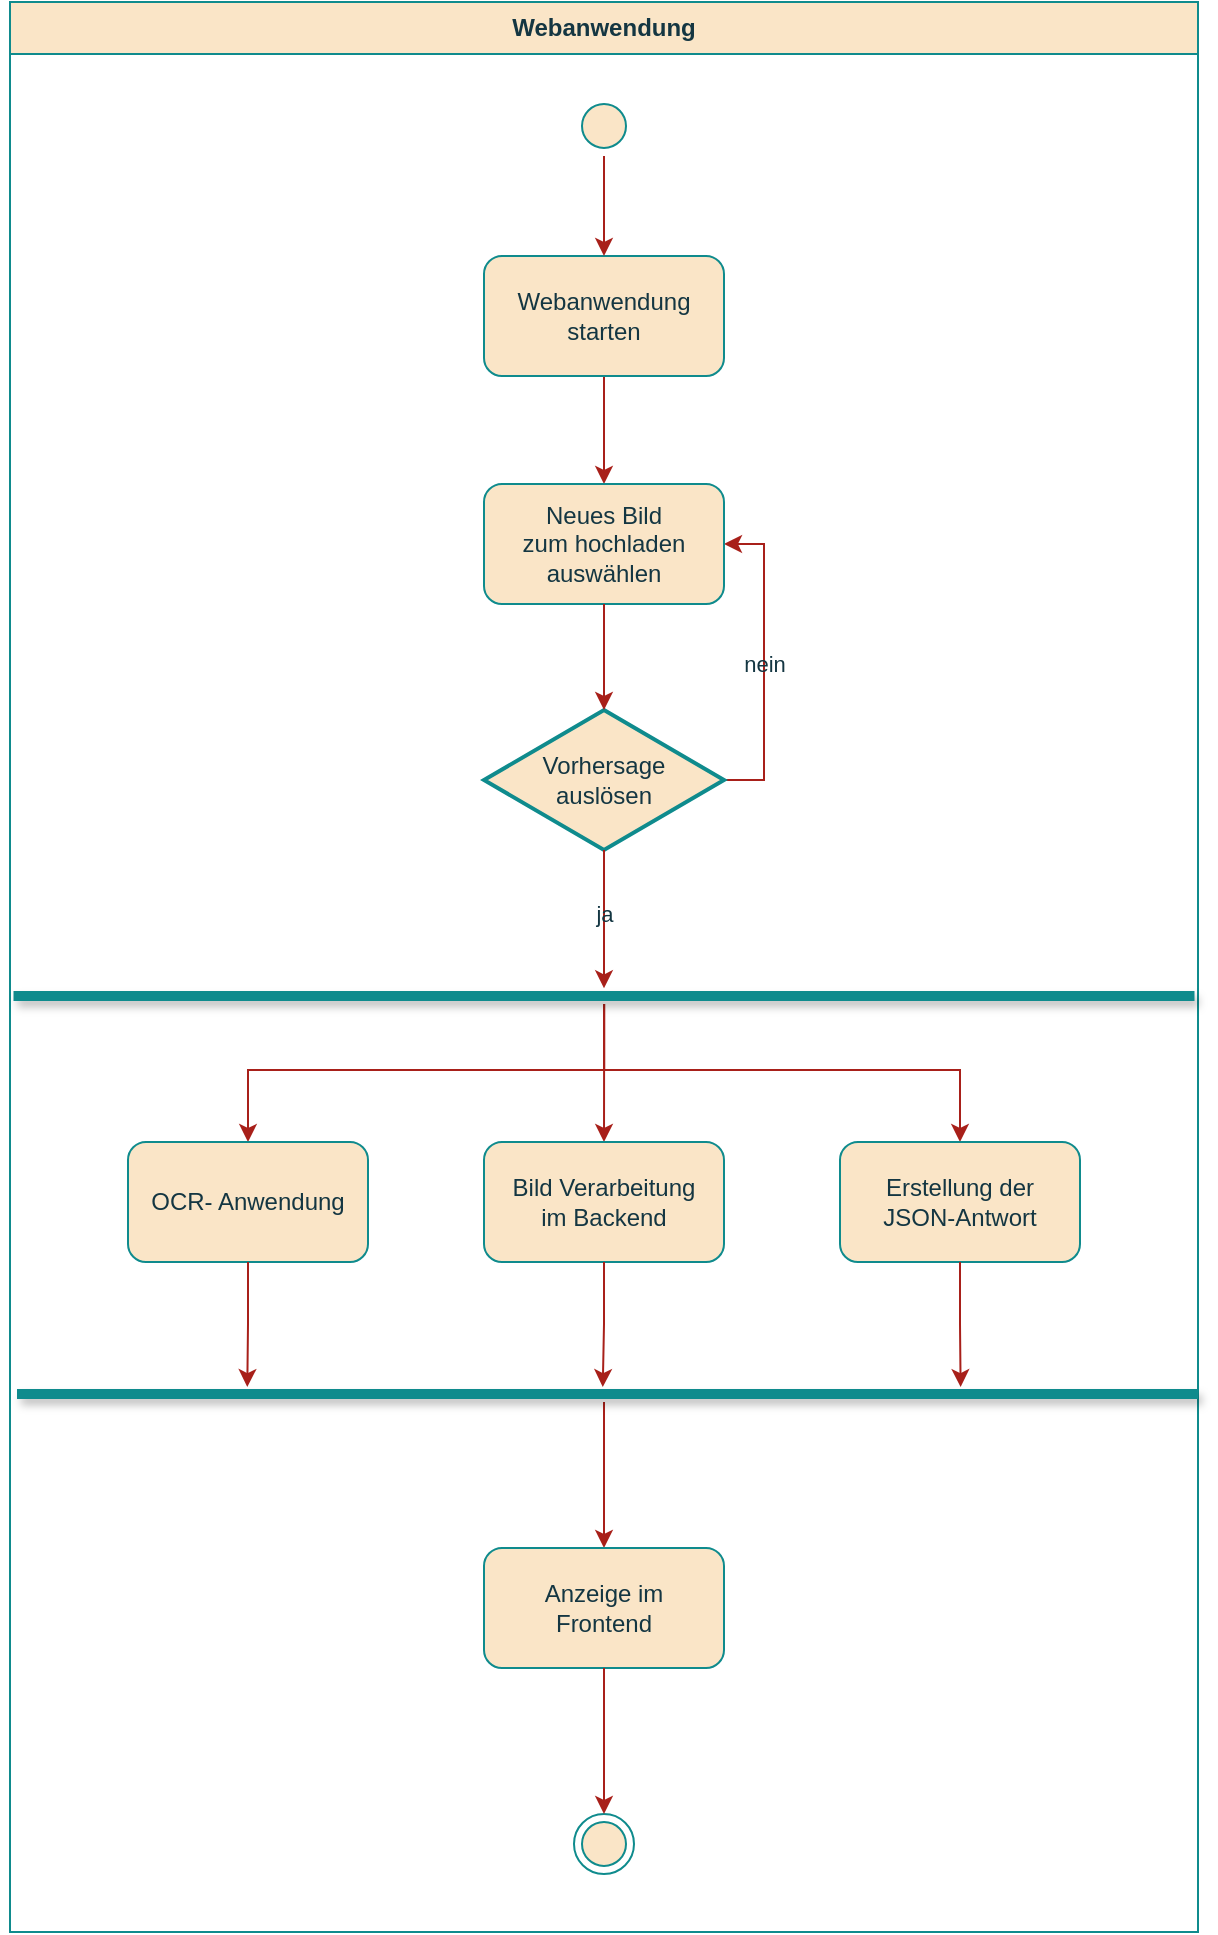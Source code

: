 <mxfile version="27.0.5">
  <diagram name="Seite-1" id="DFNLTvJq9VpUuVKCkXZx">
    <mxGraphModel dx="-384" dy="1880" grid="0" gridSize="10" guides="1" tooltips="1" connect="1" arrows="1" fold="1" page="0" pageScale="1" pageWidth="827" pageHeight="1169" background="#ffffff" math="0" shadow="0">
      <root>
        <mxCell id="0" />
        <mxCell id="1" parent="0" />
        <mxCell id="cxbMUShry3Oriru9tbwx-133" value="Webanwendung" style="swimlane;whiteSpace=wrap;labelBackgroundColor=none;fillColor=#FAE5C7;strokeColor=#0F8B8D;startSize=26;fontColor=#143642;" parent="1" vertex="1">
          <mxGeometry x="1904" y="-923" width="594" height="965" as="geometry" />
        </mxCell>
        <mxCell id="cxbMUShry3Oriru9tbwx-134" value="" style="ellipse;html=1;shape=endState;fillColor=#FAE5C7;strokeColor=#0F8B8D;fontColor=#143642;labelBackgroundColor=none;" parent="cxbMUShry3Oriru9tbwx-133" vertex="1">
          <mxGeometry x="282" y="906" width="30" height="30" as="geometry" />
        </mxCell>
        <mxCell id="cxbMUShry3Oriru9tbwx-135" style="edgeStyle=orthogonalEdgeStyle;rounded=0;orthogonalLoop=1;jettySize=auto;html=1;entryX=0.5;entryY=0;entryDx=0;entryDy=0;labelBackgroundColor=none;strokeColor=#A8201A;fontColor=default;" parent="cxbMUShry3Oriru9tbwx-133" source="cxbMUShry3Oriru9tbwx-136" target="cxbMUShry3Oriru9tbwx-158" edge="1">
          <mxGeometry relative="1" as="geometry">
            <mxPoint x="295.048" y="201" as="targetPoint" />
          </mxGeometry>
        </mxCell>
        <mxCell id="cxbMUShry3Oriru9tbwx-136" value="Webanwendung&lt;div&gt;starten&lt;/div&gt;" style="rounded=1;whiteSpace=wrap;html=1;labelBackgroundColor=none;fillColor=#FAE5C7;strokeColor=#0F8B8D;fontColor=#143642;" parent="cxbMUShry3Oriru9tbwx-133" vertex="1">
          <mxGeometry x="237" y="127" width="120" height="60" as="geometry" />
        </mxCell>
        <mxCell id="cxbMUShry3Oriru9tbwx-137" style="edgeStyle=orthogonalEdgeStyle;rounded=0;orthogonalLoop=1;jettySize=auto;html=1;labelBackgroundColor=none;strokeColor=#A8201A;fontColor=default;" parent="cxbMUShry3Oriru9tbwx-133" edge="1">
          <mxGeometry relative="1" as="geometry">
            <mxPoint x="295.048" y="240" as="sourcePoint" />
          </mxGeometry>
        </mxCell>
        <mxCell id="cxbMUShry3Oriru9tbwx-139" style="edgeStyle=orthogonalEdgeStyle;rounded=0;orthogonalLoop=1;jettySize=auto;html=1;strokeColor=#A8201A;fontColor=default;fillColor=#FAE5C7;labelBackgroundColor=none;" parent="cxbMUShry3Oriru9tbwx-133" source="cxbMUShry3Oriru9tbwx-140" target="cxbMUShry3Oriru9tbwx-136" edge="1">
          <mxGeometry relative="1" as="geometry" />
        </mxCell>
        <mxCell id="cxbMUShry3Oriru9tbwx-140" value="" style="ellipse;html=1;shape=startState;fillColor=#FAE5C7;strokeColor=#0F8B8D;fontColor=#143642;labelBackgroundColor=none;" parent="cxbMUShry3Oriru9tbwx-133" vertex="1">
          <mxGeometry x="282" y="47" width="30" height="30" as="geometry" />
        </mxCell>
        <mxCell id="cxbMUShry3Oriru9tbwx-141" style="edgeStyle=orthogonalEdgeStyle;rounded=0;orthogonalLoop=1;jettySize=auto;html=1;labelBackgroundColor=none;strokeColor=#A8201A;fontColor=default;" parent="cxbMUShry3Oriru9tbwx-133" edge="1">
          <mxGeometry relative="1" as="geometry">
            <mxPoint x="295.048" y="400" as="sourcePoint" />
          </mxGeometry>
        </mxCell>
        <mxCell id="cxbMUShry3Oriru9tbwx-145" style="edgeStyle=orthogonalEdgeStyle;rounded=0;orthogonalLoop=1;jettySize=auto;html=1;labelBackgroundColor=none;strokeColor=#A8201A;fontColor=default;" parent="cxbMUShry3Oriru9tbwx-133" edge="1">
          <mxGeometry relative="1" as="geometry">
            <mxPoint x="295.048" y="320" as="sourcePoint" />
          </mxGeometry>
        </mxCell>
        <mxCell id="cxbMUShry3Oriru9tbwx-185" style="edgeStyle=orthogonalEdgeStyle;rounded=0;orthogonalLoop=1;jettySize=auto;html=1;entryX=1;entryY=0.5;entryDx=0;entryDy=0;labelBackgroundColor=none;strokeColor=#A8201A;fontColor=default;" parent="cxbMUShry3Oriru9tbwx-133" source="cxbMUShry3Oriru9tbwx-151" target="cxbMUShry3Oriru9tbwx-158" edge="1">
          <mxGeometry relative="1" as="geometry">
            <Array as="points">
              <mxPoint x="377" y="389" />
              <mxPoint x="377" y="271" />
            </Array>
          </mxGeometry>
        </mxCell>
        <mxCell id="cxbMUShry3Oriru9tbwx-186" value="nein" style="edgeLabel;html=1;align=center;verticalAlign=middle;resizable=0;points=[];labelBackgroundColor=none;fontColor=#143642;" parent="cxbMUShry3Oriru9tbwx-185" vertex="1" connectable="0">
          <mxGeometry x="-0.006" relative="1" as="geometry">
            <mxPoint as="offset" />
          </mxGeometry>
        </mxCell>
        <mxCell id="cxbMUShry3Oriru9tbwx-151" value="Vorhersage&lt;div&gt;auslösen&lt;/div&gt;" style="strokeWidth=2;html=1;shape=mxgraph.flowchart.decision;whiteSpace=wrap;strokeColor=#0F8B8D;fontColor=#143642;fillColor=#FAE5C7;labelBackgroundColor=none;" parent="cxbMUShry3Oriru9tbwx-133" vertex="1">
          <mxGeometry x="237" y="354" width="120" height="70" as="geometry" />
        </mxCell>
        <mxCell id="cxbMUShry3Oriru9tbwx-158" value="Neues Bild&lt;div&gt;zum&amp;nbsp;&lt;span style=&quot;background-color: transparent; color: light-dark(rgb(20, 54, 66), rgb(173, 202, 213));&quot;&gt;hochladen&lt;/span&gt;&lt;div&gt;&lt;div&gt;auswählen&lt;/div&gt;&lt;/div&gt;&lt;/div&gt;" style="rounded=1;whiteSpace=wrap;html=1;labelBackgroundColor=none;fillColor=#FAE5C7;strokeColor=#0F8B8D;fontColor=#143642;" parent="cxbMUShry3Oriru9tbwx-133" vertex="1">
          <mxGeometry x="237" y="241" width="120" height="60" as="geometry" />
        </mxCell>
        <mxCell id="cxbMUShry3Oriru9tbwx-161" style="edgeStyle=orthogonalEdgeStyle;rounded=0;orthogonalLoop=1;jettySize=auto;html=1;entryX=0.5;entryY=0;entryDx=0;entryDy=0;entryPerimeter=0;labelBackgroundColor=none;strokeColor=#A8201A;fontColor=default;" parent="cxbMUShry3Oriru9tbwx-133" source="cxbMUShry3Oriru9tbwx-158" target="cxbMUShry3Oriru9tbwx-151" edge="1">
          <mxGeometry relative="1" as="geometry" />
        </mxCell>
        <mxCell id="cxbMUShry3Oriru9tbwx-168" style="edgeStyle=orthogonalEdgeStyle;rounded=0;orthogonalLoop=1;jettySize=auto;html=1;entryX=0.5;entryY=0;entryDx=0;entryDy=0;labelBackgroundColor=none;strokeColor=#A8201A;fontColor=default;" parent="cxbMUShry3Oriru9tbwx-133" source="cxbMUShry3Oriru9tbwx-164" target="cxbMUShry3Oriru9tbwx-167" edge="1">
          <mxGeometry relative="1" as="geometry">
            <Array as="points">
              <mxPoint x="297" y="534" />
              <mxPoint x="475" y="534" />
            </Array>
          </mxGeometry>
        </mxCell>
        <mxCell id="cxbMUShry3Oriru9tbwx-169" style="edgeStyle=orthogonalEdgeStyle;rounded=0;orthogonalLoop=1;jettySize=auto;html=1;entryX=0.5;entryY=0;entryDx=0;entryDy=0;labelBackgroundColor=none;strokeColor=#A8201A;fontColor=default;" parent="cxbMUShry3Oriru9tbwx-133" source="cxbMUShry3Oriru9tbwx-164" target="cxbMUShry3Oriru9tbwx-166" edge="1">
          <mxGeometry relative="1" as="geometry">
            <Array as="points">
              <mxPoint x="297" y="534" />
              <mxPoint x="119" y="534" />
            </Array>
          </mxGeometry>
        </mxCell>
        <mxCell id="cxbMUShry3Oriru9tbwx-170" style="edgeStyle=orthogonalEdgeStyle;rounded=0;orthogonalLoop=1;jettySize=auto;html=1;entryX=0.5;entryY=0;entryDx=0;entryDy=0;labelBackgroundColor=none;strokeColor=#A8201A;fontColor=default;" parent="cxbMUShry3Oriru9tbwx-133" source="cxbMUShry3Oriru9tbwx-164" target="cxbMUShry3Oriru9tbwx-165" edge="1">
          <mxGeometry relative="1" as="geometry">
            <Array as="points">
              <mxPoint x="297" y="528" />
              <mxPoint x="297" y="528" />
            </Array>
          </mxGeometry>
        </mxCell>
        <mxCell id="cxbMUShry3Oriru9tbwx-164" value="" style="line;strokeWidth=5;fillColor=#FAE5C7;align=left;verticalAlign=middle;spacingTop=-1;spacingLeft=3;spacingRight=3;rotatable=0;labelPosition=right;points=[];portConstraint=eastwest;strokeColor=#0F8B8D;fontColor=#143642;shadow=1;labelBackgroundColor=none;" parent="cxbMUShry3Oriru9tbwx-133" vertex="1">
          <mxGeometry x="1.75" y="493" width="590.5" height="8" as="geometry" />
        </mxCell>
        <mxCell id="cxbMUShry3Oriru9tbwx-165" value="Bild Verarbeitung&lt;div&gt;im Backend&lt;/div&gt;" style="rounded=1;whiteSpace=wrap;html=1;labelBackgroundColor=none;fillColor=#FAE5C7;strokeColor=#0F8B8D;fontColor=#143642;" parent="cxbMUShry3Oriru9tbwx-133" vertex="1">
          <mxGeometry x="237" y="570" width="120" height="60" as="geometry" />
        </mxCell>
        <mxCell id="cxbMUShry3Oriru9tbwx-166" value="OCR- Anwendung" style="rounded=1;whiteSpace=wrap;html=1;labelBackgroundColor=none;fillColor=#FAE5C7;strokeColor=#0F8B8D;fontColor=#143642;" parent="cxbMUShry3Oriru9tbwx-133" vertex="1">
          <mxGeometry x="59" y="570" width="120" height="60" as="geometry" />
        </mxCell>
        <mxCell id="cxbMUShry3Oriru9tbwx-167" value="Erstellung der&lt;div&gt;JSON-Antwort&lt;/div&gt;" style="rounded=1;whiteSpace=wrap;html=1;strokeColor=#0F8B8D;fontColor=#143642;fillColor=#FAE5C7;labelBackgroundColor=none;" parent="cxbMUShry3Oriru9tbwx-133" vertex="1">
          <mxGeometry x="415" y="570" width="120" height="60" as="geometry" />
        </mxCell>
        <mxCell id="cxbMUShry3Oriru9tbwx-171" style="edgeStyle=orthogonalEdgeStyle;rounded=0;orthogonalLoop=1;jettySize=auto;html=1;entryX=0.5;entryY=0.018;entryDx=0;entryDy=0;entryPerimeter=0;labelBackgroundColor=none;strokeColor=#A8201A;fontColor=default;" parent="cxbMUShry3Oriru9tbwx-133" source="cxbMUShry3Oriru9tbwx-151" target="cxbMUShry3Oriru9tbwx-164" edge="1">
          <mxGeometry relative="1" as="geometry" />
        </mxCell>
        <mxCell id="cxbMUShry3Oriru9tbwx-184" value="ja" style="edgeLabel;html=1;align=center;verticalAlign=middle;resizable=0;points=[];labelBackgroundColor=none;fontColor=#143642;" parent="cxbMUShry3Oriru9tbwx-171" vertex="1" connectable="0">
          <mxGeometry x="-0.096" relative="1" as="geometry">
            <mxPoint as="offset" />
          </mxGeometry>
        </mxCell>
        <mxCell id="cxbMUShry3Oriru9tbwx-174" style="edgeStyle=orthogonalEdgeStyle;rounded=0;orthogonalLoop=1;jettySize=auto;html=1;entryX=0.5;entryY=0;entryDx=0;entryDy=0;strokeColor=#A8201A;labelBackgroundColor=none;fontColor=default;" parent="cxbMUShry3Oriru9tbwx-133" source="cxbMUShry3Oriru9tbwx-172" target="cxbMUShry3Oriru9tbwx-175" edge="1">
          <mxGeometry relative="1" as="geometry">
            <Array as="points">
              <mxPoint x="297" y="726" />
            </Array>
          </mxGeometry>
        </mxCell>
        <mxCell id="cxbMUShry3Oriru9tbwx-172" value="" style="line;strokeWidth=5;fillColor=#FAE5C7;align=left;verticalAlign=middle;spacingTop=-1;spacingLeft=3;spacingRight=3;rotatable=0;labelPosition=right;points=[];portConstraint=eastwest;strokeColor=#0F8B8D;fontColor=#143642;shadow=1;labelBackgroundColor=none;" parent="cxbMUShry3Oriru9tbwx-133" vertex="1">
          <mxGeometry x="3.5" y="692" width="590.5" height="8" as="geometry" />
        </mxCell>
        <mxCell id="cxbMUShry3Oriru9tbwx-175" value="Anzeige im&lt;div&gt;Frontend&lt;/div&gt;" style="rounded=1;whiteSpace=wrap;html=1;strokeColor=#0F8B8D;fontColor=#143642;fillColor=#FAE5C7;labelBackgroundColor=none;" parent="cxbMUShry3Oriru9tbwx-133" vertex="1">
          <mxGeometry x="237" y="773" width="120" height="60" as="geometry" />
        </mxCell>
        <mxCell id="cxbMUShry3Oriru9tbwx-176" style="edgeStyle=orthogonalEdgeStyle;rounded=0;orthogonalLoop=1;jettySize=auto;html=1;entryX=0.5;entryY=0;entryDx=0;entryDy=0;strokeColor=#A8201A;exitX=0.5;exitY=1;exitDx=0;exitDy=0;labelBackgroundColor=none;fontColor=default;" parent="cxbMUShry3Oriru9tbwx-133" source="cxbMUShry3Oriru9tbwx-175" target="cxbMUShry3Oriru9tbwx-134" edge="1">
          <mxGeometry relative="1" as="geometry">
            <mxPoint x="296.66" y="844" as="sourcePoint" />
            <mxPoint x="296.66" y="917" as="targetPoint" />
            <Array as="points" />
          </mxGeometry>
        </mxCell>
        <mxCell id="cxbMUShry3Oriru9tbwx-177" style="edgeStyle=orthogonalEdgeStyle;rounded=0;orthogonalLoop=1;jettySize=auto;html=1;entryX=0.195;entryY=0.065;entryDx=0;entryDy=0;entryPerimeter=0;labelBackgroundColor=none;strokeColor=#A8201A;fontColor=default;" parent="cxbMUShry3Oriru9tbwx-133" source="cxbMUShry3Oriru9tbwx-166" target="cxbMUShry3Oriru9tbwx-172" edge="1">
          <mxGeometry relative="1" as="geometry" />
        </mxCell>
        <mxCell id="cxbMUShry3Oriru9tbwx-178" style="edgeStyle=orthogonalEdgeStyle;rounded=0;orthogonalLoop=1;jettySize=auto;html=1;entryX=0.496;entryY=0.065;entryDx=0;entryDy=0;entryPerimeter=0;labelBackgroundColor=none;strokeColor=#A8201A;fontColor=default;" parent="cxbMUShry3Oriru9tbwx-133" source="cxbMUShry3Oriru9tbwx-165" target="cxbMUShry3Oriru9tbwx-172" edge="1">
          <mxGeometry relative="1" as="geometry" />
        </mxCell>
        <mxCell id="cxbMUShry3Oriru9tbwx-181" style="edgeStyle=orthogonalEdgeStyle;rounded=0;orthogonalLoop=1;jettySize=auto;html=1;entryX=0.799;entryY=0.065;entryDx=0;entryDy=0;entryPerimeter=0;labelBackgroundColor=none;strokeColor=#A8201A;fontColor=default;" parent="cxbMUShry3Oriru9tbwx-133" source="cxbMUShry3Oriru9tbwx-167" target="cxbMUShry3Oriru9tbwx-172" edge="1">
          <mxGeometry relative="1" as="geometry" />
        </mxCell>
      </root>
    </mxGraphModel>
  </diagram>
</mxfile>
